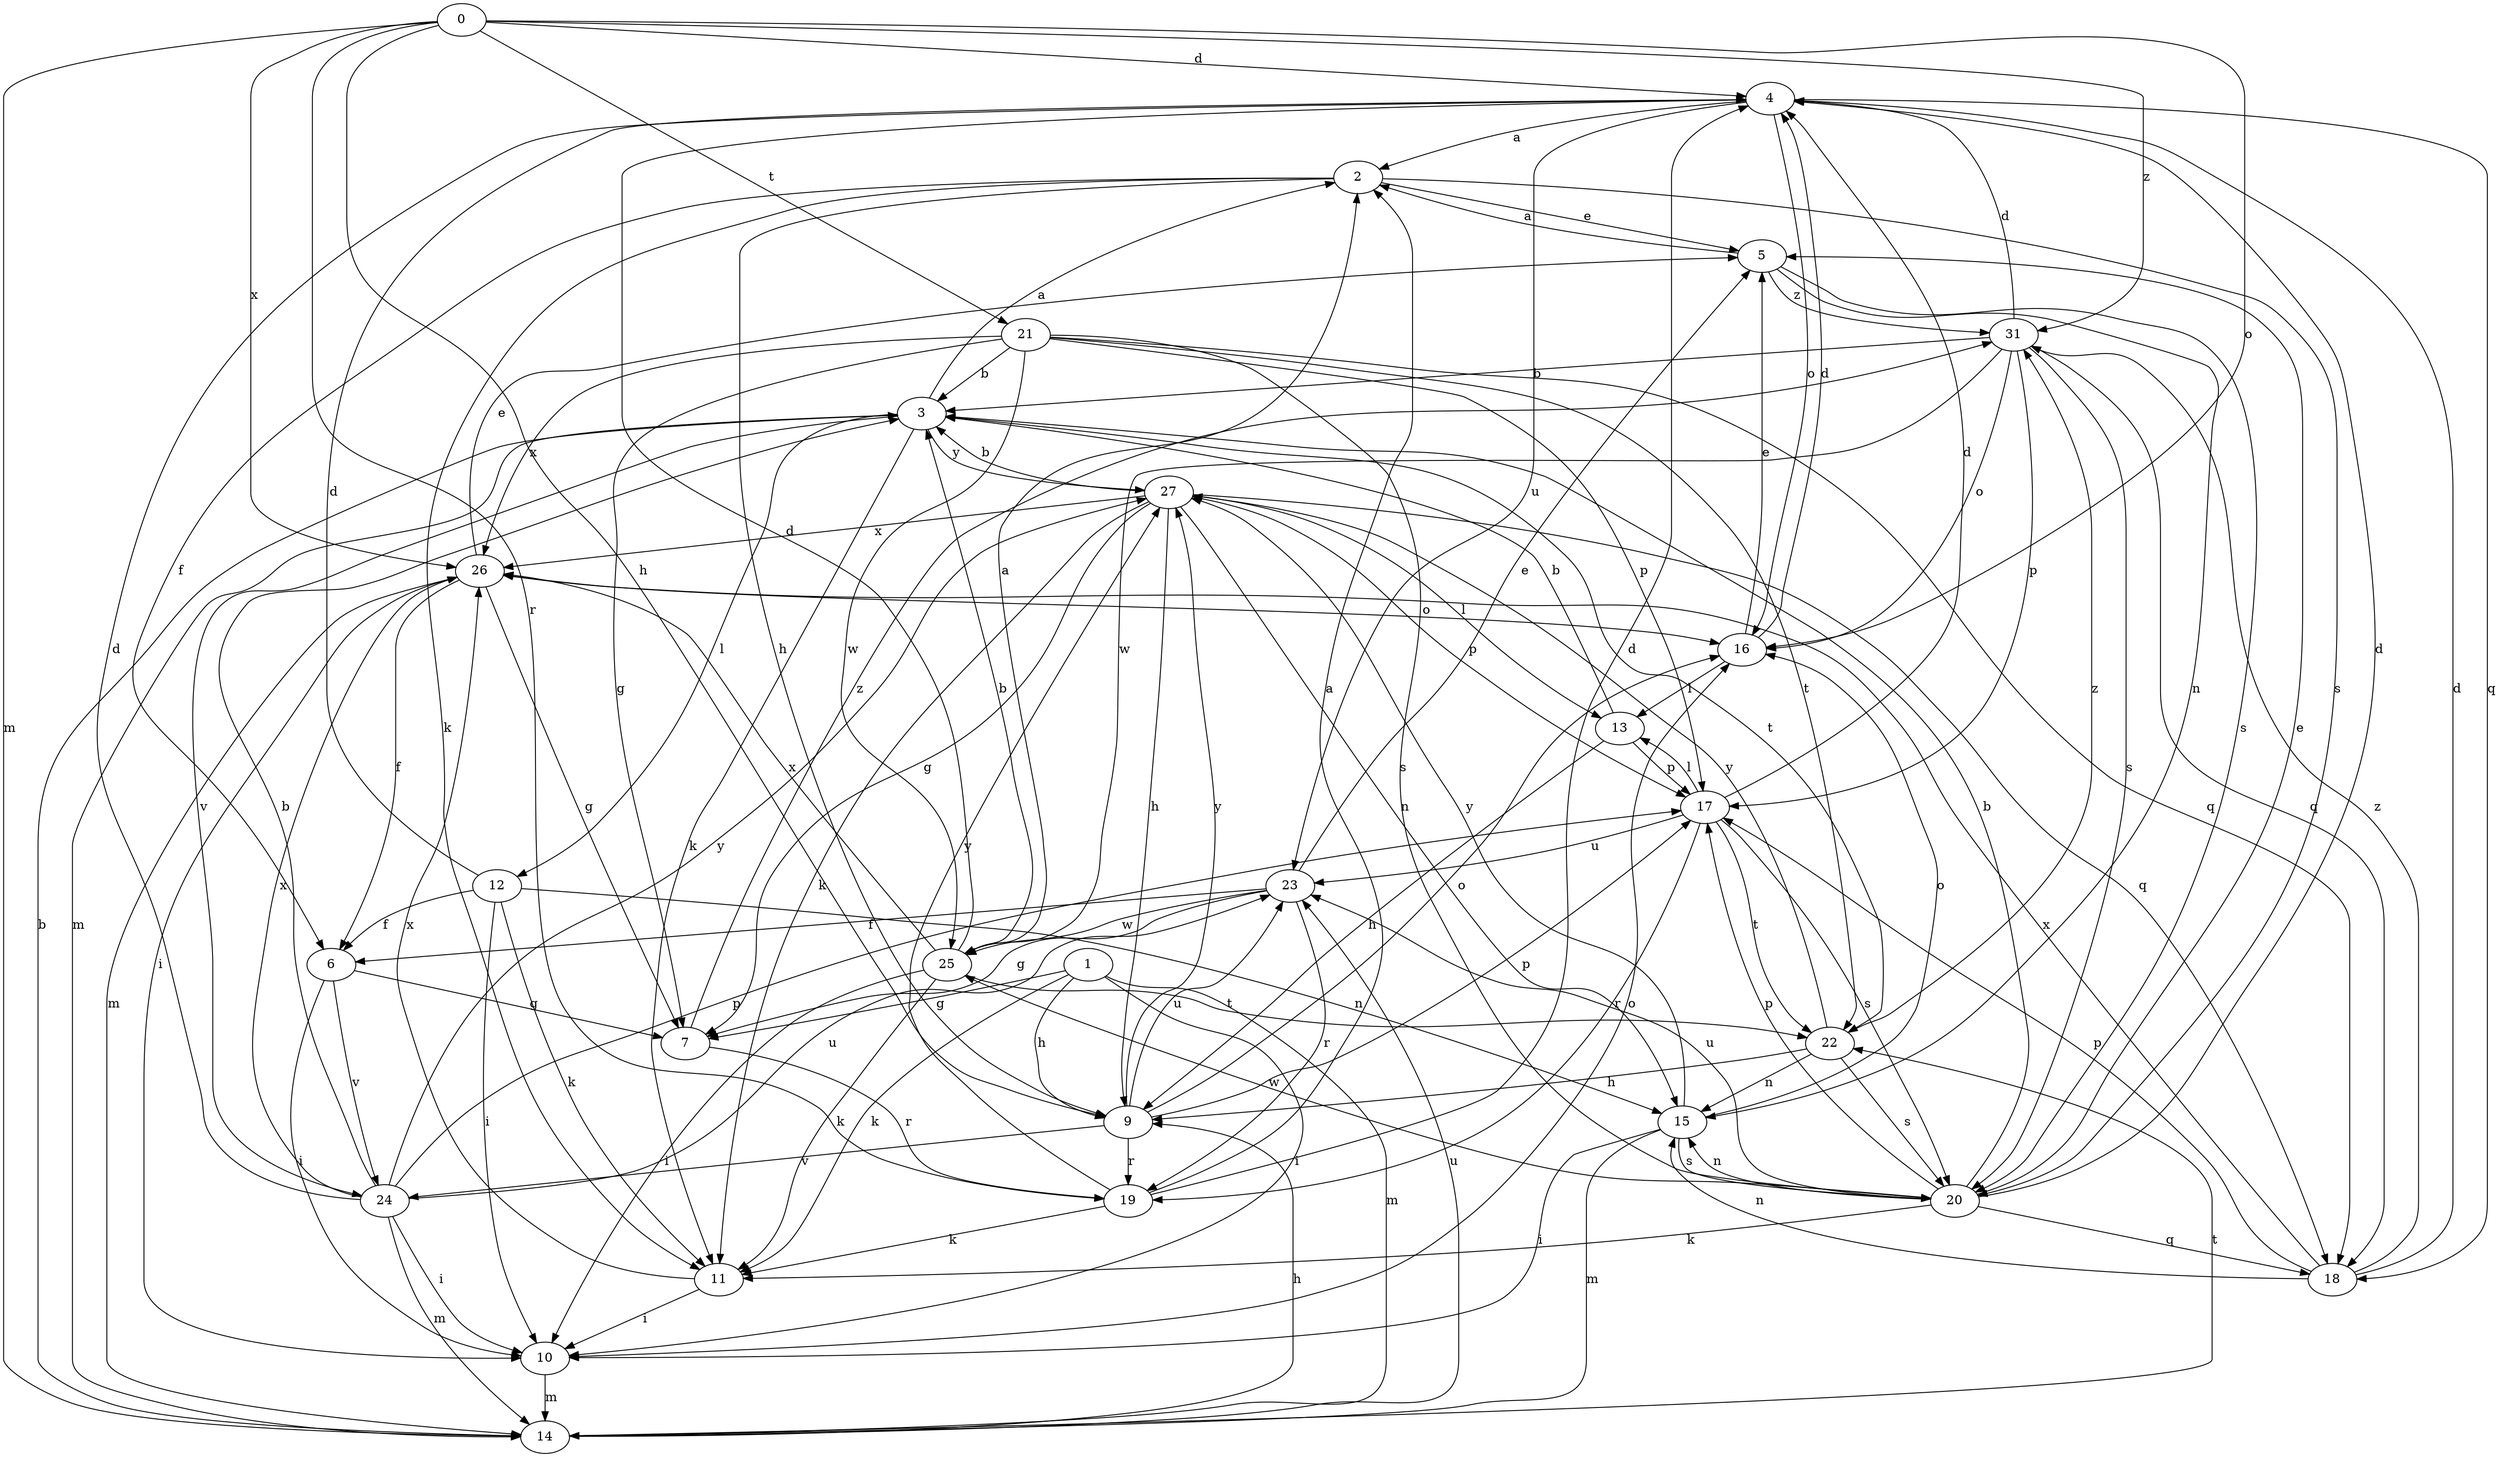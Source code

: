 strict digraph  {
0;
1;
2;
3;
4;
5;
6;
7;
9;
10;
11;
12;
13;
14;
15;
16;
17;
18;
19;
20;
21;
22;
23;
24;
25;
26;
27;
31;
0 -> 4  [label=d];
0 -> 9  [label=h];
0 -> 14  [label=m];
0 -> 16  [label=o];
0 -> 19  [label=r];
0 -> 21  [label=t];
0 -> 26  [label=x];
0 -> 31  [label=z];
1 -> 7  [label=g];
1 -> 9  [label=h];
1 -> 10  [label=i];
1 -> 11  [label=k];
1 -> 14  [label=m];
2 -> 5  [label=e];
2 -> 6  [label=f];
2 -> 9  [label=h];
2 -> 11  [label=k];
2 -> 20  [label=s];
3 -> 2  [label=a];
3 -> 11  [label=k];
3 -> 12  [label=l];
3 -> 14  [label=m];
3 -> 22  [label=t];
3 -> 24  [label=v];
3 -> 27  [label=y];
4 -> 2  [label=a];
4 -> 16  [label=o];
4 -> 18  [label=q];
4 -> 23  [label=u];
5 -> 2  [label=a];
5 -> 15  [label=n];
5 -> 20  [label=s];
5 -> 31  [label=z];
6 -> 7  [label=g];
6 -> 10  [label=i];
6 -> 24  [label=v];
7 -> 19  [label=r];
7 -> 31  [label=z];
9 -> 16  [label=o];
9 -> 17  [label=p];
9 -> 19  [label=r];
9 -> 23  [label=u];
9 -> 24  [label=v];
9 -> 27  [label=y];
10 -> 14  [label=m];
10 -> 16  [label=o];
11 -> 10  [label=i];
11 -> 26  [label=x];
12 -> 4  [label=d];
12 -> 6  [label=f];
12 -> 10  [label=i];
12 -> 11  [label=k];
12 -> 15  [label=n];
13 -> 3  [label=b];
13 -> 9  [label=h];
13 -> 17  [label=p];
14 -> 3  [label=b];
14 -> 9  [label=h];
14 -> 22  [label=t];
14 -> 23  [label=u];
15 -> 10  [label=i];
15 -> 14  [label=m];
15 -> 16  [label=o];
15 -> 20  [label=s];
15 -> 27  [label=y];
16 -> 4  [label=d];
16 -> 5  [label=e];
16 -> 13  [label=l];
17 -> 4  [label=d];
17 -> 13  [label=l];
17 -> 19  [label=r];
17 -> 20  [label=s];
17 -> 22  [label=t];
17 -> 23  [label=u];
18 -> 4  [label=d];
18 -> 15  [label=n];
18 -> 17  [label=p];
18 -> 26  [label=x];
18 -> 31  [label=z];
19 -> 2  [label=a];
19 -> 4  [label=d];
19 -> 11  [label=k];
19 -> 27  [label=y];
20 -> 3  [label=b];
20 -> 4  [label=d];
20 -> 5  [label=e];
20 -> 11  [label=k];
20 -> 15  [label=n];
20 -> 17  [label=p];
20 -> 18  [label=q];
20 -> 23  [label=u];
20 -> 25  [label=w];
21 -> 3  [label=b];
21 -> 7  [label=g];
21 -> 17  [label=p];
21 -> 18  [label=q];
21 -> 20  [label=s];
21 -> 22  [label=t];
21 -> 25  [label=w];
21 -> 26  [label=x];
22 -> 9  [label=h];
22 -> 15  [label=n];
22 -> 20  [label=s];
22 -> 27  [label=y];
22 -> 31  [label=z];
23 -> 5  [label=e];
23 -> 6  [label=f];
23 -> 7  [label=g];
23 -> 19  [label=r];
23 -> 25  [label=w];
24 -> 3  [label=b];
24 -> 4  [label=d];
24 -> 10  [label=i];
24 -> 14  [label=m];
24 -> 17  [label=p];
24 -> 23  [label=u];
24 -> 26  [label=x];
24 -> 27  [label=y];
25 -> 2  [label=a];
25 -> 3  [label=b];
25 -> 4  [label=d];
25 -> 10  [label=i];
25 -> 11  [label=k];
25 -> 22  [label=t];
25 -> 26  [label=x];
26 -> 5  [label=e];
26 -> 6  [label=f];
26 -> 7  [label=g];
26 -> 10  [label=i];
26 -> 14  [label=m];
26 -> 16  [label=o];
27 -> 3  [label=b];
27 -> 7  [label=g];
27 -> 9  [label=h];
27 -> 11  [label=k];
27 -> 13  [label=l];
27 -> 15  [label=n];
27 -> 17  [label=p];
27 -> 18  [label=q];
27 -> 26  [label=x];
31 -> 3  [label=b];
31 -> 4  [label=d];
31 -> 16  [label=o];
31 -> 17  [label=p];
31 -> 18  [label=q];
31 -> 20  [label=s];
31 -> 25  [label=w];
}
